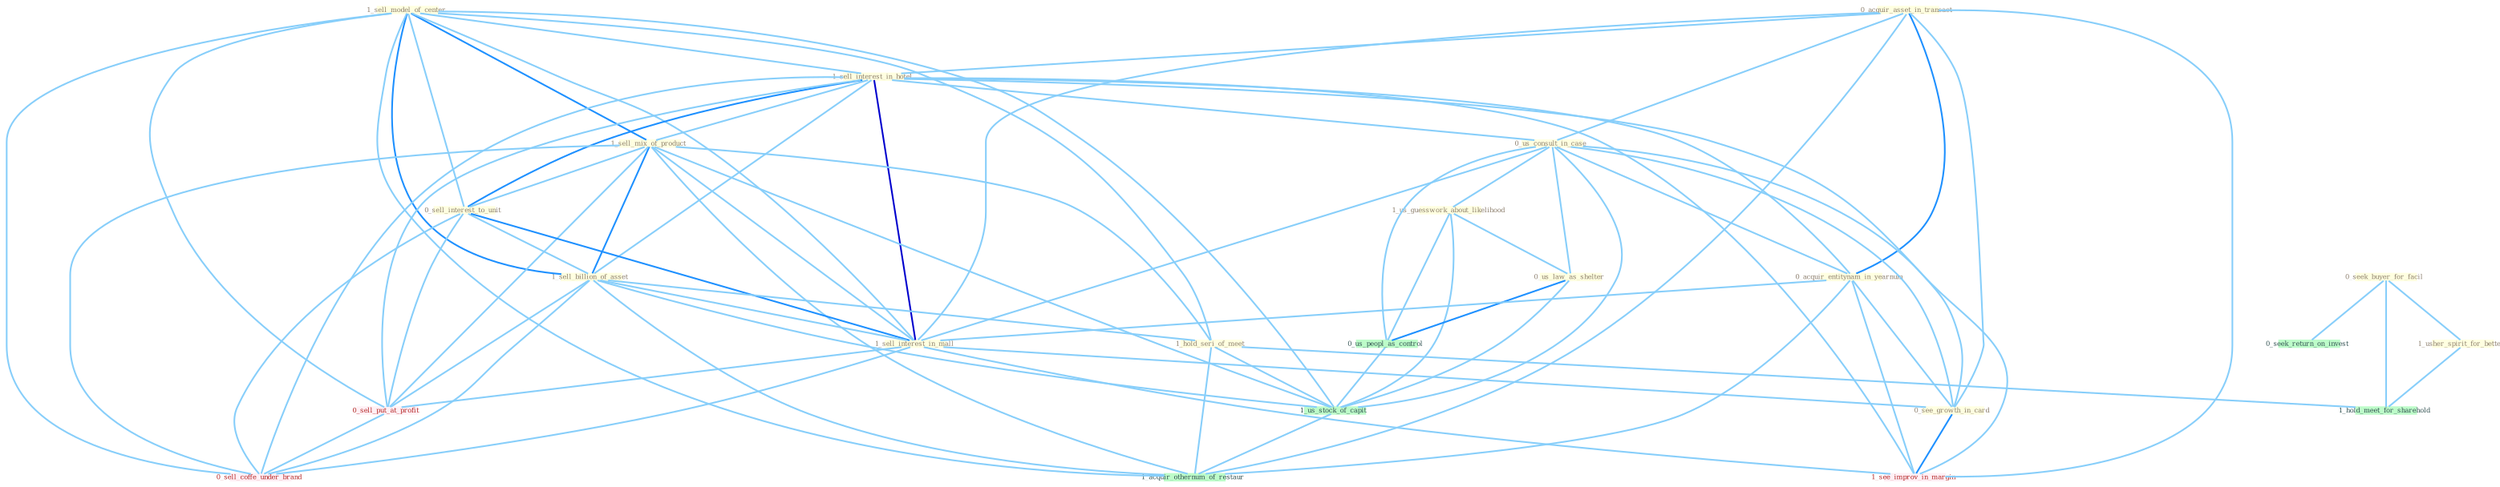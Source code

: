 Graph G{ 
    node
    [shape=polygon,style=filled,width=.5,height=.06,color="#BDFCC9",fixedsize=true,fontsize=4,
    fontcolor="#2f4f4f"];
    {node
    [color="#ffffe0", fontcolor="#8b7d6b"] "1_sell_model_of_center " "0_acquir_asset_in_transact " "1_sell_interest_in_hotel " "1_sell_mix_of_product " "0_us_consult_in_case " "0_sell_interest_to_unit " "1_sell_billion_of_asset " "0_seek_buyer_for_facil " "1_hold_seri_of_meet " "1_us_guesswork_about_likelihood " "0_us_law_as_shelter " "1_usher_spirit_for_better " "0_acquir_entitynam_in_yearnum " "1_sell_interest_in_mall " "0_see_growth_in_card "}
{node [color="#fff0f5", fontcolor="#b22222"] "0_sell_put_at_profit " "1_see_improv_in_margin " "0_sell_coffe_under_brand "}
edge [color="#B0E2FF"];

	"1_sell_model_of_center " -- "1_sell_interest_in_hotel " [w="1", color="#87cefa" ];
	"1_sell_model_of_center " -- "1_sell_mix_of_product " [w="2", color="#1e90ff" , len=0.8];
	"1_sell_model_of_center " -- "0_sell_interest_to_unit " [w="1", color="#87cefa" ];
	"1_sell_model_of_center " -- "1_sell_billion_of_asset " [w="2", color="#1e90ff" , len=0.8];
	"1_sell_model_of_center " -- "1_hold_seri_of_meet " [w="1", color="#87cefa" ];
	"1_sell_model_of_center " -- "1_sell_interest_in_mall " [w="1", color="#87cefa" ];
	"1_sell_model_of_center " -- "0_sell_put_at_profit " [w="1", color="#87cefa" ];
	"1_sell_model_of_center " -- "1_us_stock_of_capit " [w="1", color="#87cefa" ];
	"1_sell_model_of_center " -- "0_sell_coffe_under_brand " [w="1", color="#87cefa" ];
	"1_sell_model_of_center " -- "1_acquir_othernum_of_restaur " [w="1", color="#87cefa" ];
	"0_acquir_asset_in_transact " -- "1_sell_interest_in_hotel " [w="1", color="#87cefa" ];
	"0_acquir_asset_in_transact " -- "0_us_consult_in_case " [w="1", color="#87cefa" ];
	"0_acquir_asset_in_transact " -- "0_acquir_entitynam_in_yearnum " [w="2", color="#1e90ff" , len=0.8];
	"0_acquir_asset_in_transact " -- "1_sell_interest_in_mall " [w="1", color="#87cefa" ];
	"0_acquir_asset_in_transact " -- "0_see_growth_in_card " [w="1", color="#87cefa" ];
	"0_acquir_asset_in_transact " -- "1_see_improv_in_margin " [w="1", color="#87cefa" ];
	"0_acquir_asset_in_transact " -- "1_acquir_othernum_of_restaur " [w="1", color="#87cefa" ];
	"1_sell_interest_in_hotel " -- "1_sell_mix_of_product " [w="1", color="#87cefa" ];
	"1_sell_interest_in_hotel " -- "0_us_consult_in_case " [w="1", color="#87cefa" ];
	"1_sell_interest_in_hotel " -- "0_sell_interest_to_unit " [w="2", color="#1e90ff" , len=0.8];
	"1_sell_interest_in_hotel " -- "1_sell_billion_of_asset " [w="1", color="#87cefa" ];
	"1_sell_interest_in_hotel " -- "0_acquir_entitynam_in_yearnum " [w="1", color="#87cefa" ];
	"1_sell_interest_in_hotel " -- "1_sell_interest_in_mall " [w="3", color="#0000cd" , len=0.6];
	"1_sell_interest_in_hotel " -- "0_see_growth_in_card " [w="1", color="#87cefa" ];
	"1_sell_interest_in_hotel " -- "0_sell_put_at_profit " [w="1", color="#87cefa" ];
	"1_sell_interest_in_hotel " -- "1_see_improv_in_margin " [w="1", color="#87cefa" ];
	"1_sell_interest_in_hotel " -- "0_sell_coffe_under_brand " [w="1", color="#87cefa" ];
	"1_sell_mix_of_product " -- "0_sell_interest_to_unit " [w="1", color="#87cefa" ];
	"1_sell_mix_of_product " -- "1_sell_billion_of_asset " [w="2", color="#1e90ff" , len=0.8];
	"1_sell_mix_of_product " -- "1_hold_seri_of_meet " [w="1", color="#87cefa" ];
	"1_sell_mix_of_product " -- "1_sell_interest_in_mall " [w="1", color="#87cefa" ];
	"1_sell_mix_of_product " -- "0_sell_put_at_profit " [w="1", color="#87cefa" ];
	"1_sell_mix_of_product " -- "1_us_stock_of_capit " [w="1", color="#87cefa" ];
	"1_sell_mix_of_product " -- "0_sell_coffe_under_brand " [w="1", color="#87cefa" ];
	"1_sell_mix_of_product " -- "1_acquir_othernum_of_restaur " [w="1", color="#87cefa" ];
	"0_us_consult_in_case " -- "1_us_guesswork_about_likelihood " [w="1", color="#87cefa" ];
	"0_us_consult_in_case " -- "0_us_law_as_shelter " [w="1", color="#87cefa" ];
	"0_us_consult_in_case " -- "0_acquir_entitynam_in_yearnum " [w="1", color="#87cefa" ];
	"0_us_consult_in_case " -- "1_sell_interest_in_mall " [w="1", color="#87cefa" ];
	"0_us_consult_in_case " -- "0_see_growth_in_card " [w="1", color="#87cefa" ];
	"0_us_consult_in_case " -- "0_us_peopl_as_control " [w="1", color="#87cefa" ];
	"0_us_consult_in_case " -- "1_us_stock_of_capit " [w="1", color="#87cefa" ];
	"0_us_consult_in_case " -- "1_see_improv_in_margin " [w="1", color="#87cefa" ];
	"0_sell_interest_to_unit " -- "1_sell_billion_of_asset " [w="1", color="#87cefa" ];
	"0_sell_interest_to_unit " -- "1_sell_interest_in_mall " [w="2", color="#1e90ff" , len=0.8];
	"0_sell_interest_to_unit " -- "0_sell_put_at_profit " [w="1", color="#87cefa" ];
	"0_sell_interest_to_unit " -- "0_sell_coffe_under_brand " [w="1", color="#87cefa" ];
	"1_sell_billion_of_asset " -- "1_hold_seri_of_meet " [w="1", color="#87cefa" ];
	"1_sell_billion_of_asset " -- "1_sell_interest_in_mall " [w="1", color="#87cefa" ];
	"1_sell_billion_of_asset " -- "0_sell_put_at_profit " [w="1", color="#87cefa" ];
	"1_sell_billion_of_asset " -- "1_us_stock_of_capit " [w="1", color="#87cefa" ];
	"1_sell_billion_of_asset " -- "0_sell_coffe_under_brand " [w="1", color="#87cefa" ];
	"1_sell_billion_of_asset " -- "1_acquir_othernum_of_restaur " [w="1", color="#87cefa" ];
	"0_seek_buyer_for_facil " -- "1_usher_spirit_for_better " [w="1", color="#87cefa" ];
	"0_seek_buyer_for_facil " -- "0_seek_return_on_invest " [w="1", color="#87cefa" ];
	"0_seek_buyer_for_facil " -- "1_hold_meet_for_sharehold " [w="1", color="#87cefa" ];
	"1_hold_seri_of_meet " -- "1_us_stock_of_capit " [w="1", color="#87cefa" ];
	"1_hold_seri_of_meet " -- "1_hold_meet_for_sharehold " [w="1", color="#87cefa" ];
	"1_hold_seri_of_meet " -- "1_acquir_othernum_of_restaur " [w="1", color="#87cefa" ];
	"1_us_guesswork_about_likelihood " -- "0_us_law_as_shelter " [w="1", color="#87cefa" ];
	"1_us_guesswork_about_likelihood " -- "0_us_peopl_as_control " [w="1", color="#87cefa" ];
	"1_us_guesswork_about_likelihood " -- "1_us_stock_of_capit " [w="1", color="#87cefa" ];
	"0_us_law_as_shelter " -- "0_us_peopl_as_control " [w="2", color="#1e90ff" , len=0.8];
	"0_us_law_as_shelter " -- "1_us_stock_of_capit " [w="1", color="#87cefa" ];
	"1_usher_spirit_for_better " -- "1_hold_meet_for_sharehold " [w="1", color="#87cefa" ];
	"0_acquir_entitynam_in_yearnum " -- "1_sell_interest_in_mall " [w="1", color="#87cefa" ];
	"0_acquir_entitynam_in_yearnum " -- "0_see_growth_in_card " [w="1", color="#87cefa" ];
	"0_acquir_entitynam_in_yearnum " -- "1_see_improv_in_margin " [w="1", color="#87cefa" ];
	"0_acquir_entitynam_in_yearnum " -- "1_acquir_othernum_of_restaur " [w="1", color="#87cefa" ];
	"1_sell_interest_in_mall " -- "0_see_growth_in_card " [w="1", color="#87cefa" ];
	"1_sell_interest_in_mall " -- "0_sell_put_at_profit " [w="1", color="#87cefa" ];
	"1_sell_interest_in_mall " -- "1_see_improv_in_margin " [w="1", color="#87cefa" ];
	"1_sell_interest_in_mall " -- "0_sell_coffe_under_brand " [w="1", color="#87cefa" ];
	"0_see_growth_in_card " -- "1_see_improv_in_margin " [w="2", color="#1e90ff" , len=0.8];
	"0_us_peopl_as_control " -- "1_us_stock_of_capit " [w="1", color="#87cefa" ];
	"0_sell_put_at_profit " -- "0_sell_coffe_under_brand " [w="1", color="#87cefa" ];
	"1_us_stock_of_capit " -- "1_acquir_othernum_of_restaur " [w="1", color="#87cefa" ];
}